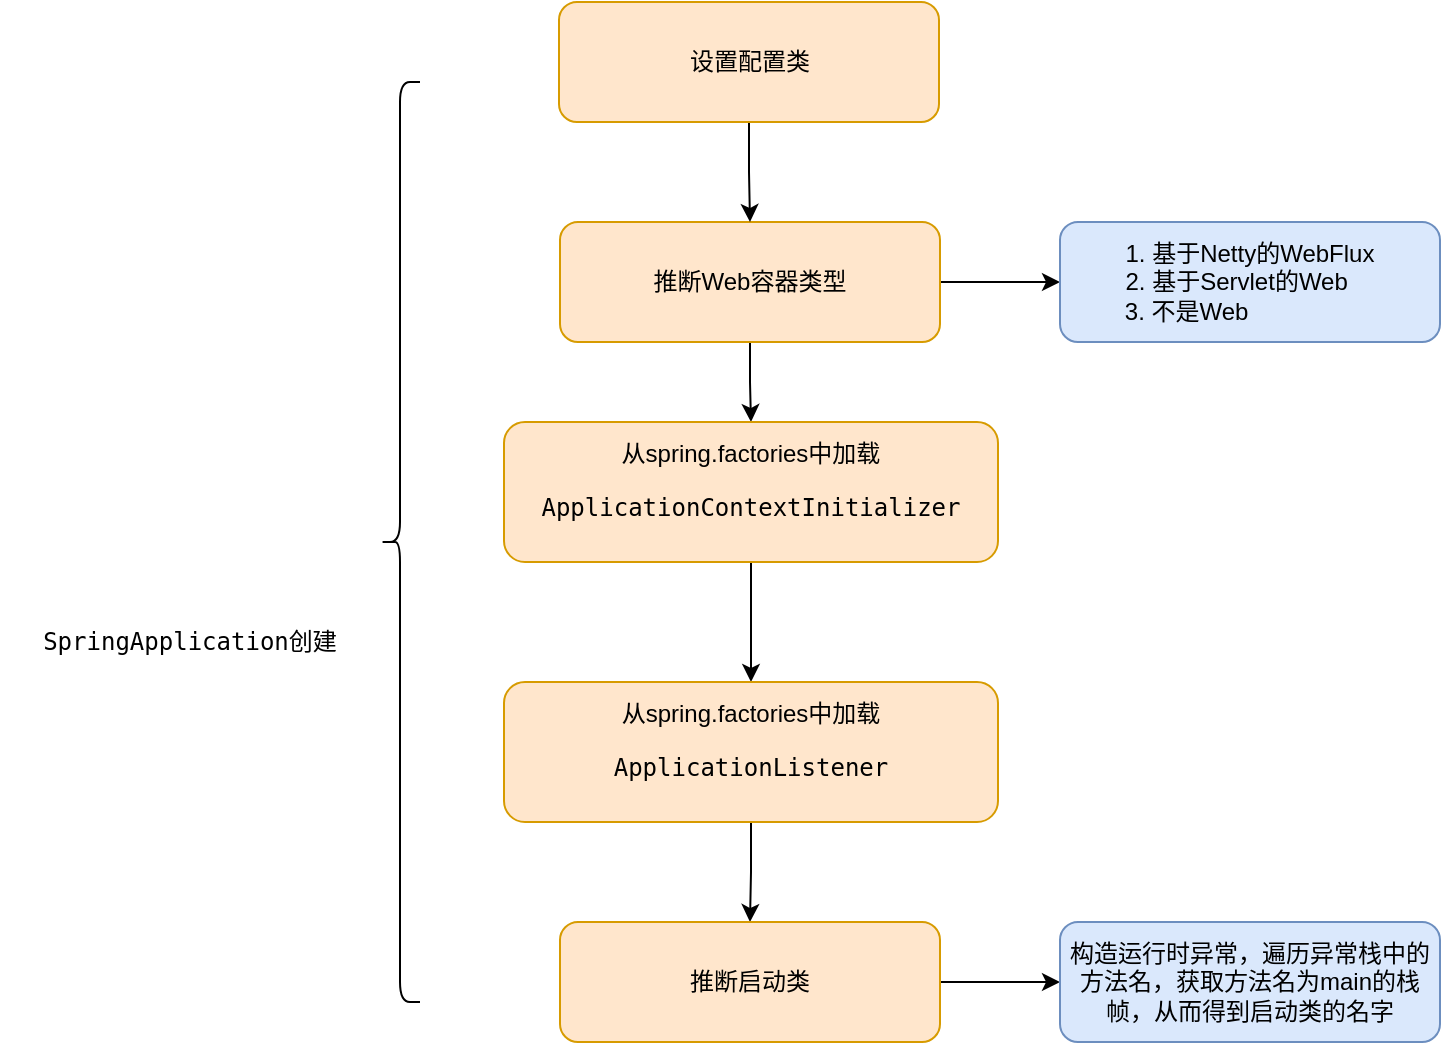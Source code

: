 <mxfile version="14.5.3" type="github">
  <diagram id="VLOndrZwdGjurE4qCbJl" name="Page-1">
    <mxGraphModel dx="946" dy="1705" grid="1" gridSize="10" guides="1" tooltips="1" connect="1" arrows="1" fold="1" page="1" pageScale="1" pageWidth="827" pageHeight="1169" math="0" shadow="0">
      <root>
        <mxCell id="0" />
        <mxCell id="1" parent="0" />
        <mxCell id="Dy4RA3RgdO-afxYCd4Ue-6" style="edgeStyle=orthogonalEdgeStyle;rounded=0;orthogonalLoop=1;jettySize=auto;html=1;entryX=0.5;entryY=0;entryDx=0;entryDy=0;" parent="1" source="-zF1WsUd2PmiUfpxgA9t-2" target="-zF1WsUd2PmiUfpxgA9t-4" edge="1">
          <mxGeometry relative="1" as="geometry" />
        </mxCell>
        <mxCell id="Dy4RA3RgdO-afxYCd4Ue-9" style="edgeStyle=orthogonalEdgeStyle;rounded=0;orthogonalLoop=1;jettySize=auto;html=1;exitX=1;exitY=0.5;exitDx=0;exitDy=0;entryX=0;entryY=0.5;entryDx=0;entryDy=0;" parent="1" source="-zF1WsUd2PmiUfpxgA9t-2" target="-zF1WsUd2PmiUfpxgA9t-3" edge="1">
          <mxGeometry relative="1" as="geometry" />
        </mxCell>
        <mxCell id="-zF1WsUd2PmiUfpxgA9t-2" value="推断Web容器类型" style="rounded=1;whiteSpace=wrap;html=1;fillColor=#ffe6cc;strokeColor=#d79b00;" parent="1" vertex="1">
          <mxGeometry x="290" y="40" width="190" height="60" as="geometry" />
        </mxCell>
        <mxCell id="-zF1WsUd2PmiUfpxgA9t-3" value="1. 基于Netty的WebFlux&lt;br&gt;2. 基于Servlet的Web&amp;nbsp; &amp;nbsp;&amp;nbsp;&lt;br&gt;3. 不是Web&amp;nbsp; &amp;nbsp; &amp;nbsp; &amp;nbsp; &amp;nbsp; &amp;nbsp; &amp;nbsp; &amp;nbsp; &amp;nbsp; &amp;nbsp;" style="rounded=1;whiteSpace=wrap;html=1;fillColor=#dae8fc;strokeColor=#6c8ebf;" parent="1" vertex="1">
          <mxGeometry x="540" y="40" width="190" height="60" as="geometry" />
        </mxCell>
        <mxCell id="Dy4RA3RgdO-afxYCd4Ue-7" style="edgeStyle=orthogonalEdgeStyle;rounded=0;orthogonalLoop=1;jettySize=auto;html=1;entryX=0.5;entryY=0;entryDx=0;entryDy=0;" parent="1" source="-zF1WsUd2PmiUfpxgA9t-4" target="-zF1WsUd2PmiUfpxgA9t-5" edge="1">
          <mxGeometry relative="1" as="geometry" />
        </mxCell>
        <mxCell id="-zF1WsUd2PmiUfpxgA9t-4" value="从spring.factories中加载&lt;br&gt;&lt;pre&gt;ApplicationContextInitializer&lt;/pre&gt;" style="rounded=1;whiteSpace=wrap;html=1;sketch=0;glass=0;shadow=0;fillColor=#ffe6cc;strokeColor=#d79b00;" parent="1" vertex="1">
          <mxGeometry x="262" y="140" width="247" height="70" as="geometry" />
        </mxCell>
        <mxCell id="Dy4RA3RgdO-afxYCd4Ue-8" value="" style="edgeStyle=orthogonalEdgeStyle;rounded=0;orthogonalLoop=1;jettySize=auto;html=1;" parent="1" source="-zF1WsUd2PmiUfpxgA9t-5" target="-zF1WsUd2PmiUfpxgA9t-6" edge="1">
          <mxGeometry relative="1" as="geometry" />
        </mxCell>
        <mxCell id="-zF1WsUd2PmiUfpxgA9t-5" value="从spring.factories中加载&lt;br&gt;&lt;pre&gt;&lt;pre&gt;ApplicationListener&lt;/pre&gt;&lt;/pre&gt;" style="rounded=1;whiteSpace=wrap;html=1;fillColor=#ffe6cc;strokeColor=#d79b00;" parent="1" vertex="1">
          <mxGeometry x="262" y="270" width="247" height="70" as="geometry" />
        </mxCell>
        <mxCell id="Dy4RA3RgdO-afxYCd4Ue-10" style="edgeStyle=orthogonalEdgeStyle;rounded=0;orthogonalLoop=1;jettySize=auto;html=1;exitX=1;exitY=0.5;exitDx=0;exitDy=0;entryX=0;entryY=0.5;entryDx=0;entryDy=0;" parent="1" source="-zF1WsUd2PmiUfpxgA9t-6" target="Dy4RA3RgdO-afxYCd4Ue-5" edge="1">
          <mxGeometry relative="1" as="geometry" />
        </mxCell>
        <mxCell id="-zF1WsUd2PmiUfpxgA9t-6" value="推断启动类" style="rounded=1;whiteSpace=wrap;html=1;fillColor=#ffe6cc;strokeColor=#d79b00;" parent="1" vertex="1">
          <mxGeometry x="290" y="390" width="190" height="60" as="geometry" />
        </mxCell>
        <mxCell id="Dy4RA3RgdO-afxYCd4Ue-5" value="构造运行时异常，遍历异常栈中的方法名，获取方法名为main的&lt;span&gt;栈帧，从而得到启动类的名字&lt;/span&gt;" style="rounded=1;whiteSpace=wrap;html=1;fillColor=#dae8fc;strokeColor=#6c8ebf;" parent="1" vertex="1">
          <mxGeometry x="540" y="390" width="190" height="60" as="geometry" />
        </mxCell>
        <mxCell id="Dy4RA3RgdO-afxYCd4Ue-12" value="" style="shape=curlyBracket;whiteSpace=wrap;html=1;rounded=1;shadow=0;glass=0;sketch=0;" parent="1" vertex="1">
          <mxGeometry x="200" y="-30" width="20" height="460" as="geometry" />
        </mxCell>
        <mxCell id="Dy4RA3RgdO-afxYCd4Ue-13" value="&lt;pre&gt;SpringApplication创建&lt;/pre&gt;" style="text;html=1;strokeColor=none;fillColor=none;align=center;verticalAlign=middle;whiteSpace=wrap;rounded=0;shadow=0;glass=0;sketch=0;" parent="1" vertex="1">
          <mxGeometry x="10" y="240" width="190" height="20" as="geometry" />
        </mxCell>
        <mxCell id="5y_LgXml0ttQ_tT4YW25-2" style="edgeStyle=orthogonalEdgeStyle;rounded=0;orthogonalLoop=1;jettySize=auto;html=1;exitX=0.5;exitY=1;exitDx=0;exitDy=0;entryX=0.5;entryY=0;entryDx=0;entryDy=0;" edge="1" parent="1" source="5y_LgXml0ttQ_tT4YW25-1" target="-zF1WsUd2PmiUfpxgA9t-2">
          <mxGeometry relative="1" as="geometry" />
        </mxCell>
        <mxCell id="5y_LgXml0ttQ_tT4YW25-1" value="设置配置类" style="rounded=1;whiteSpace=wrap;html=1;fillColor=#ffe6cc;strokeColor=#d79b00;" vertex="1" parent="1">
          <mxGeometry x="289.5" y="-70" width="190" height="60" as="geometry" />
        </mxCell>
      </root>
    </mxGraphModel>
  </diagram>
</mxfile>
